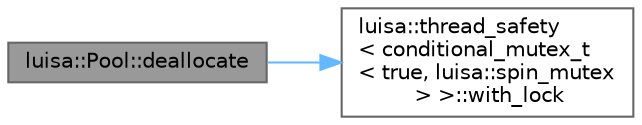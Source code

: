 digraph "luisa::Pool::deallocate"
{
 // LATEX_PDF_SIZE
  bgcolor="transparent";
  edge [fontname=Helvetica,fontsize=10,labelfontname=Helvetica,labelfontsize=10];
  node [fontname=Helvetica,fontsize=10,shape=box,height=0.2,width=0.4];
  rankdir="LR";
  Node1 [id="Node000001",label="luisa::Pool::deallocate",height=0.2,width=0.4,color="gray40", fillcolor="grey60", style="filled", fontcolor="black",tooltip=" "];
  Node1 -> Node2 [id="edge2_Node000001_Node000002",color="steelblue1",style="solid",tooltip=" "];
  Node2 [id="Node000002",label="luisa::thread_safety\l\< conditional_mutex_t\l\< true, luisa::spin_mutex\l \> \>::with_lock",height=0.2,width=0.4,color="grey40", fillcolor="white", style="filled",URL="$classluisa_1_1thread__safety.html#a7b7a3d302662ef2340722f07a6dac0cc",tooltip=" "];
}

